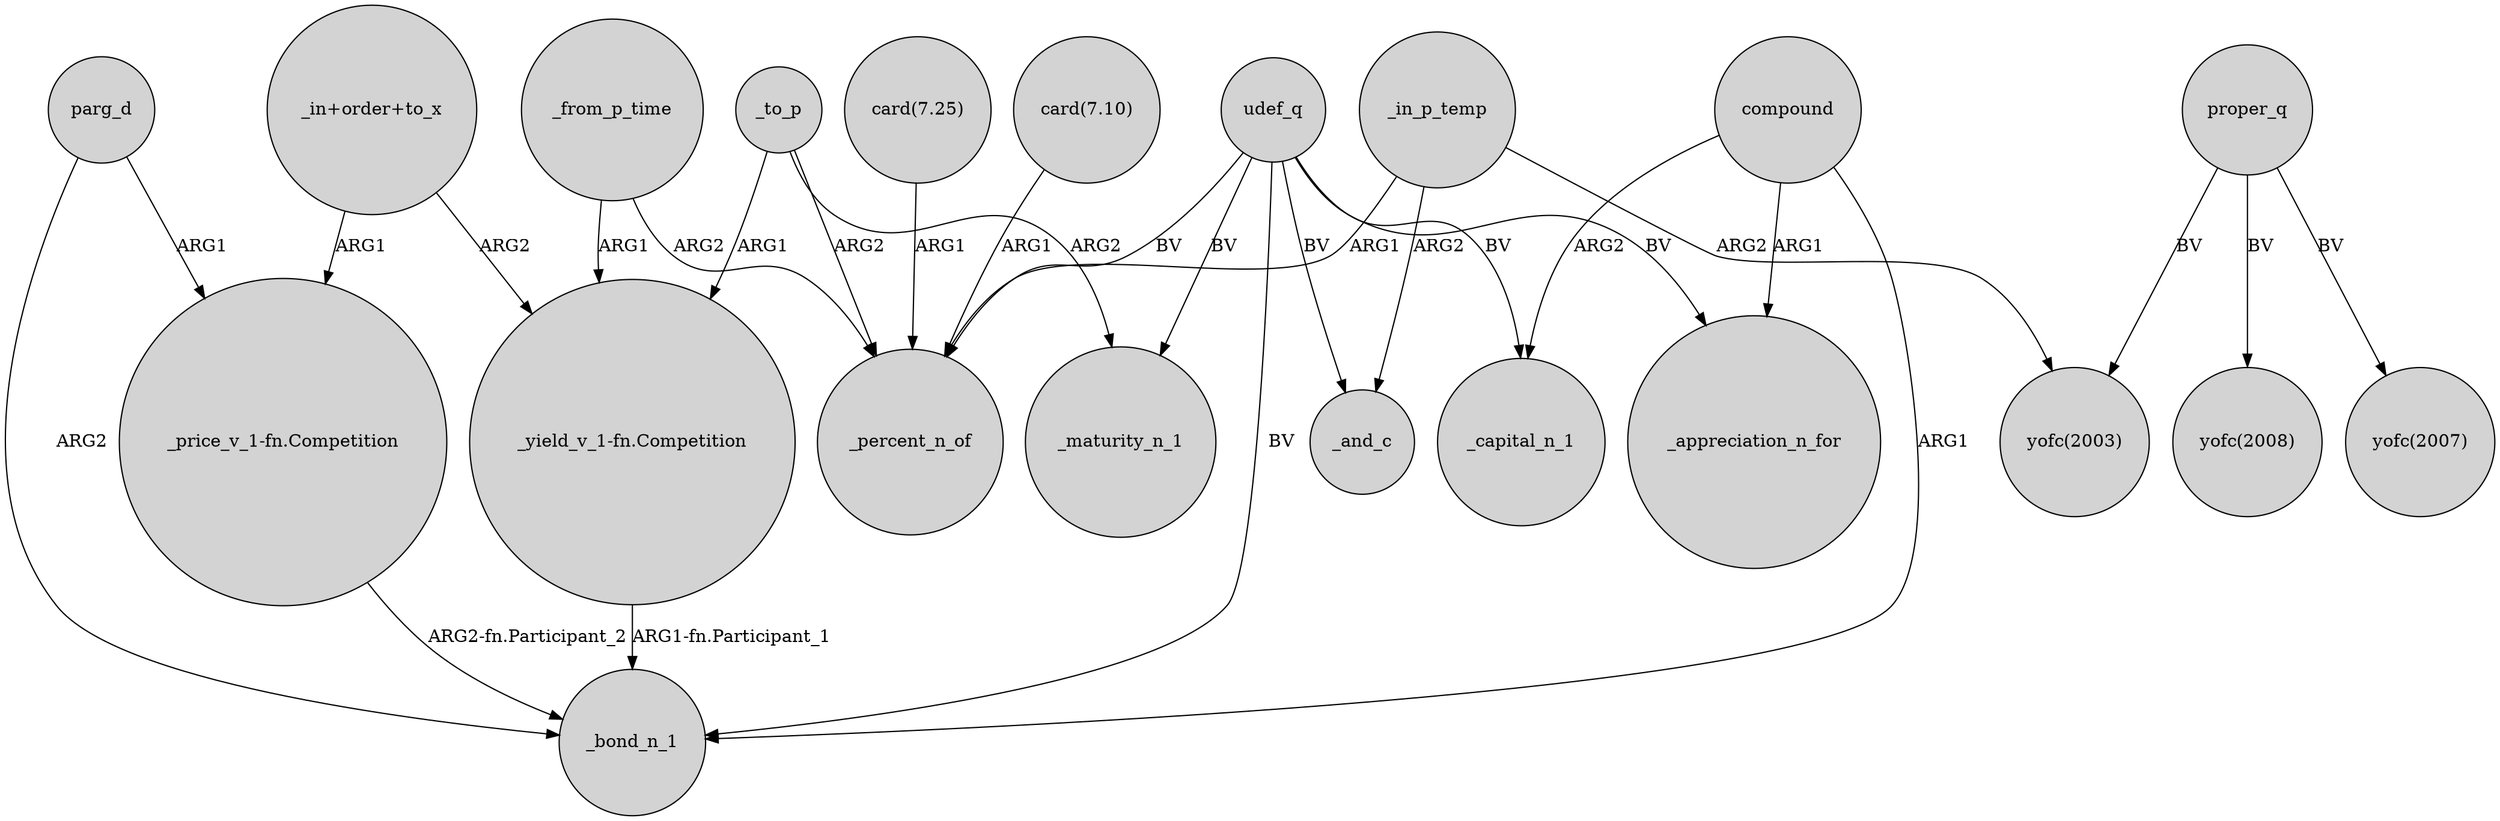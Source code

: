 digraph {
	node [shape=circle style=filled]
	parg_d -> _bond_n_1 [label=ARG2]
	udef_q -> _bond_n_1 [label=BV]
	_to_p -> "_yield_v_1-fn.Competition" [label=ARG1]
	proper_q -> "yofc(2008)" [label=BV]
	"card(7.10)" -> _percent_n_of [label=ARG1]
	compound -> _bond_n_1 [label=ARG1]
	"_price_v_1-fn.Competition" -> _bond_n_1 [label="ARG2-fn.Participant_2"]
	_to_p -> _percent_n_of [label=ARG2]
	compound -> _appreciation_n_for [label=ARG1]
	udef_q -> _and_c [label=BV]
	udef_q -> _appreciation_n_for [label=BV]
	udef_q -> _maturity_n_1 [label=BV]
	"_in+order+to_x" -> "_price_v_1-fn.Competition" [label=ARG1]
	_from_p_time -> _percent_n_of [label=ARG2]
	_in_p_temp -> _and_c [label=ARG2]
	"card(7.25)" -> _percent_n_of [label=ARG1]
	"_in+order+to_x" -> "_yield_v_1-fn.Competition" [label=ARG2]
	"_yield_v_1-fn.Competition" -> _bond_n_1 [label="ARG1-fn.Participant_1"]
	udef_q -> _percent_n_of [label=BV]
	udef_q -> _capital_n_1 [label=BV]
	_in_p_temp -> "yofc(2003)" [label=ARG2]
	_to_p -> _maturity_n_1 [label=ARG2]
	compound -> _capital_n_1 [label=ARG2]
	_from_p_time -> "_yield_v_1-fn.Competition" [label=ARG1]
	_in_p_temp -> _percent_n_of [label=ARG1]
	proper_q -> "yofc(2003)" [label=BV]
	parg_d -> "_price_v_1-fn.Competition" [label=ARG1]
	proper_q -> "yofc(2007)" [label=BV]
}
